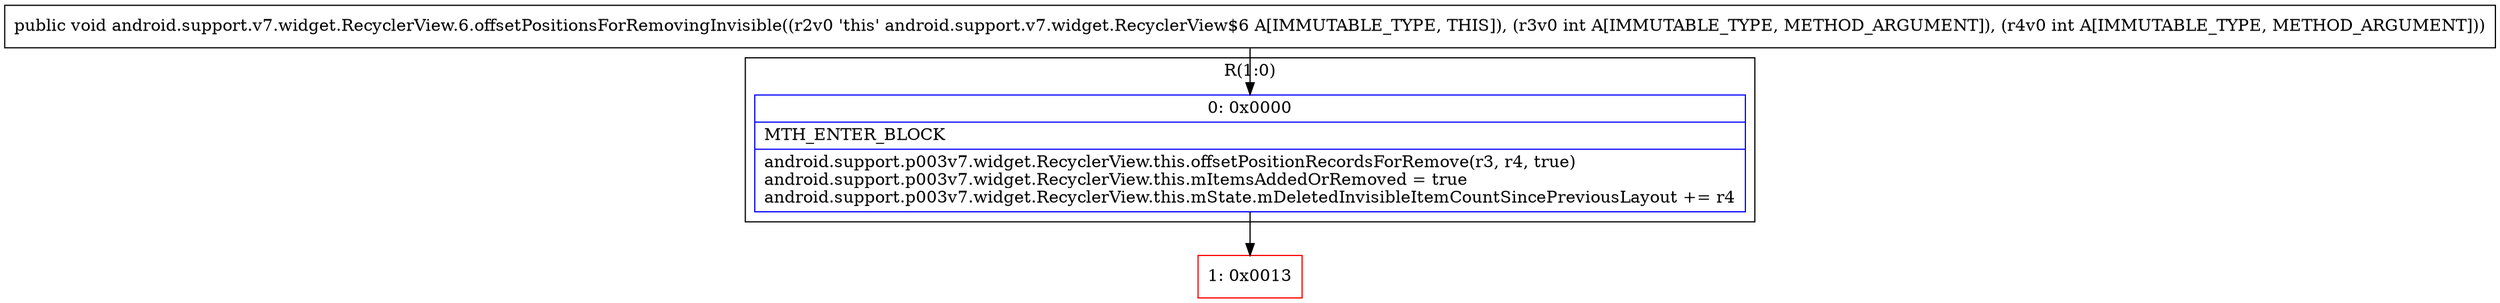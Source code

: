 digraph "CFG forandroid.support.v7.widget.RecyclerView.6.offsetPositionsForRemovingInvisible(II)V" {
subgraph cluster_Region_1641298225 {
label = "R(1:0)";
node [shape=record,color=blue];
Node_0 [shape=record,label="{0\:\ 0x0000|MTH_ENTER_BLOCK\l|android.support.p003v7.widget.RecyclerView.this.offsetPositionRecordsForRemove(r3, r4, true)\landroid.support.p003v7.widget.RecyclerView.this.mItemsAddedOrRemoved = true\landroid.support.p003v7.widget.RecyclerView.this.mState.mDeletedInvisibleItemCountSincePreviousLayout += r4\l}"];
}
Node_1 [shape=record,color=red,label="{1\:\ 0x0013}"];
MethodNode[shape=record,label="{public void android.support.v7.widget.RecyclerView.6.offsetPositionsForRemovingInvisible((r2v0 'this' android.support.v7.widget.RecyclerView$6 A[IMMUTABLE_TYPE, THIS]), (r3v0 int A[IMMUTABLE_TYPE, METHOD_ARGUMENT]), (r4v0 int A[IMMUTABLE_TYPE, METHOD_ARGUMENT])) }"];
MethodNode -> Node_0;
Node_0 -> Node_1;
}

